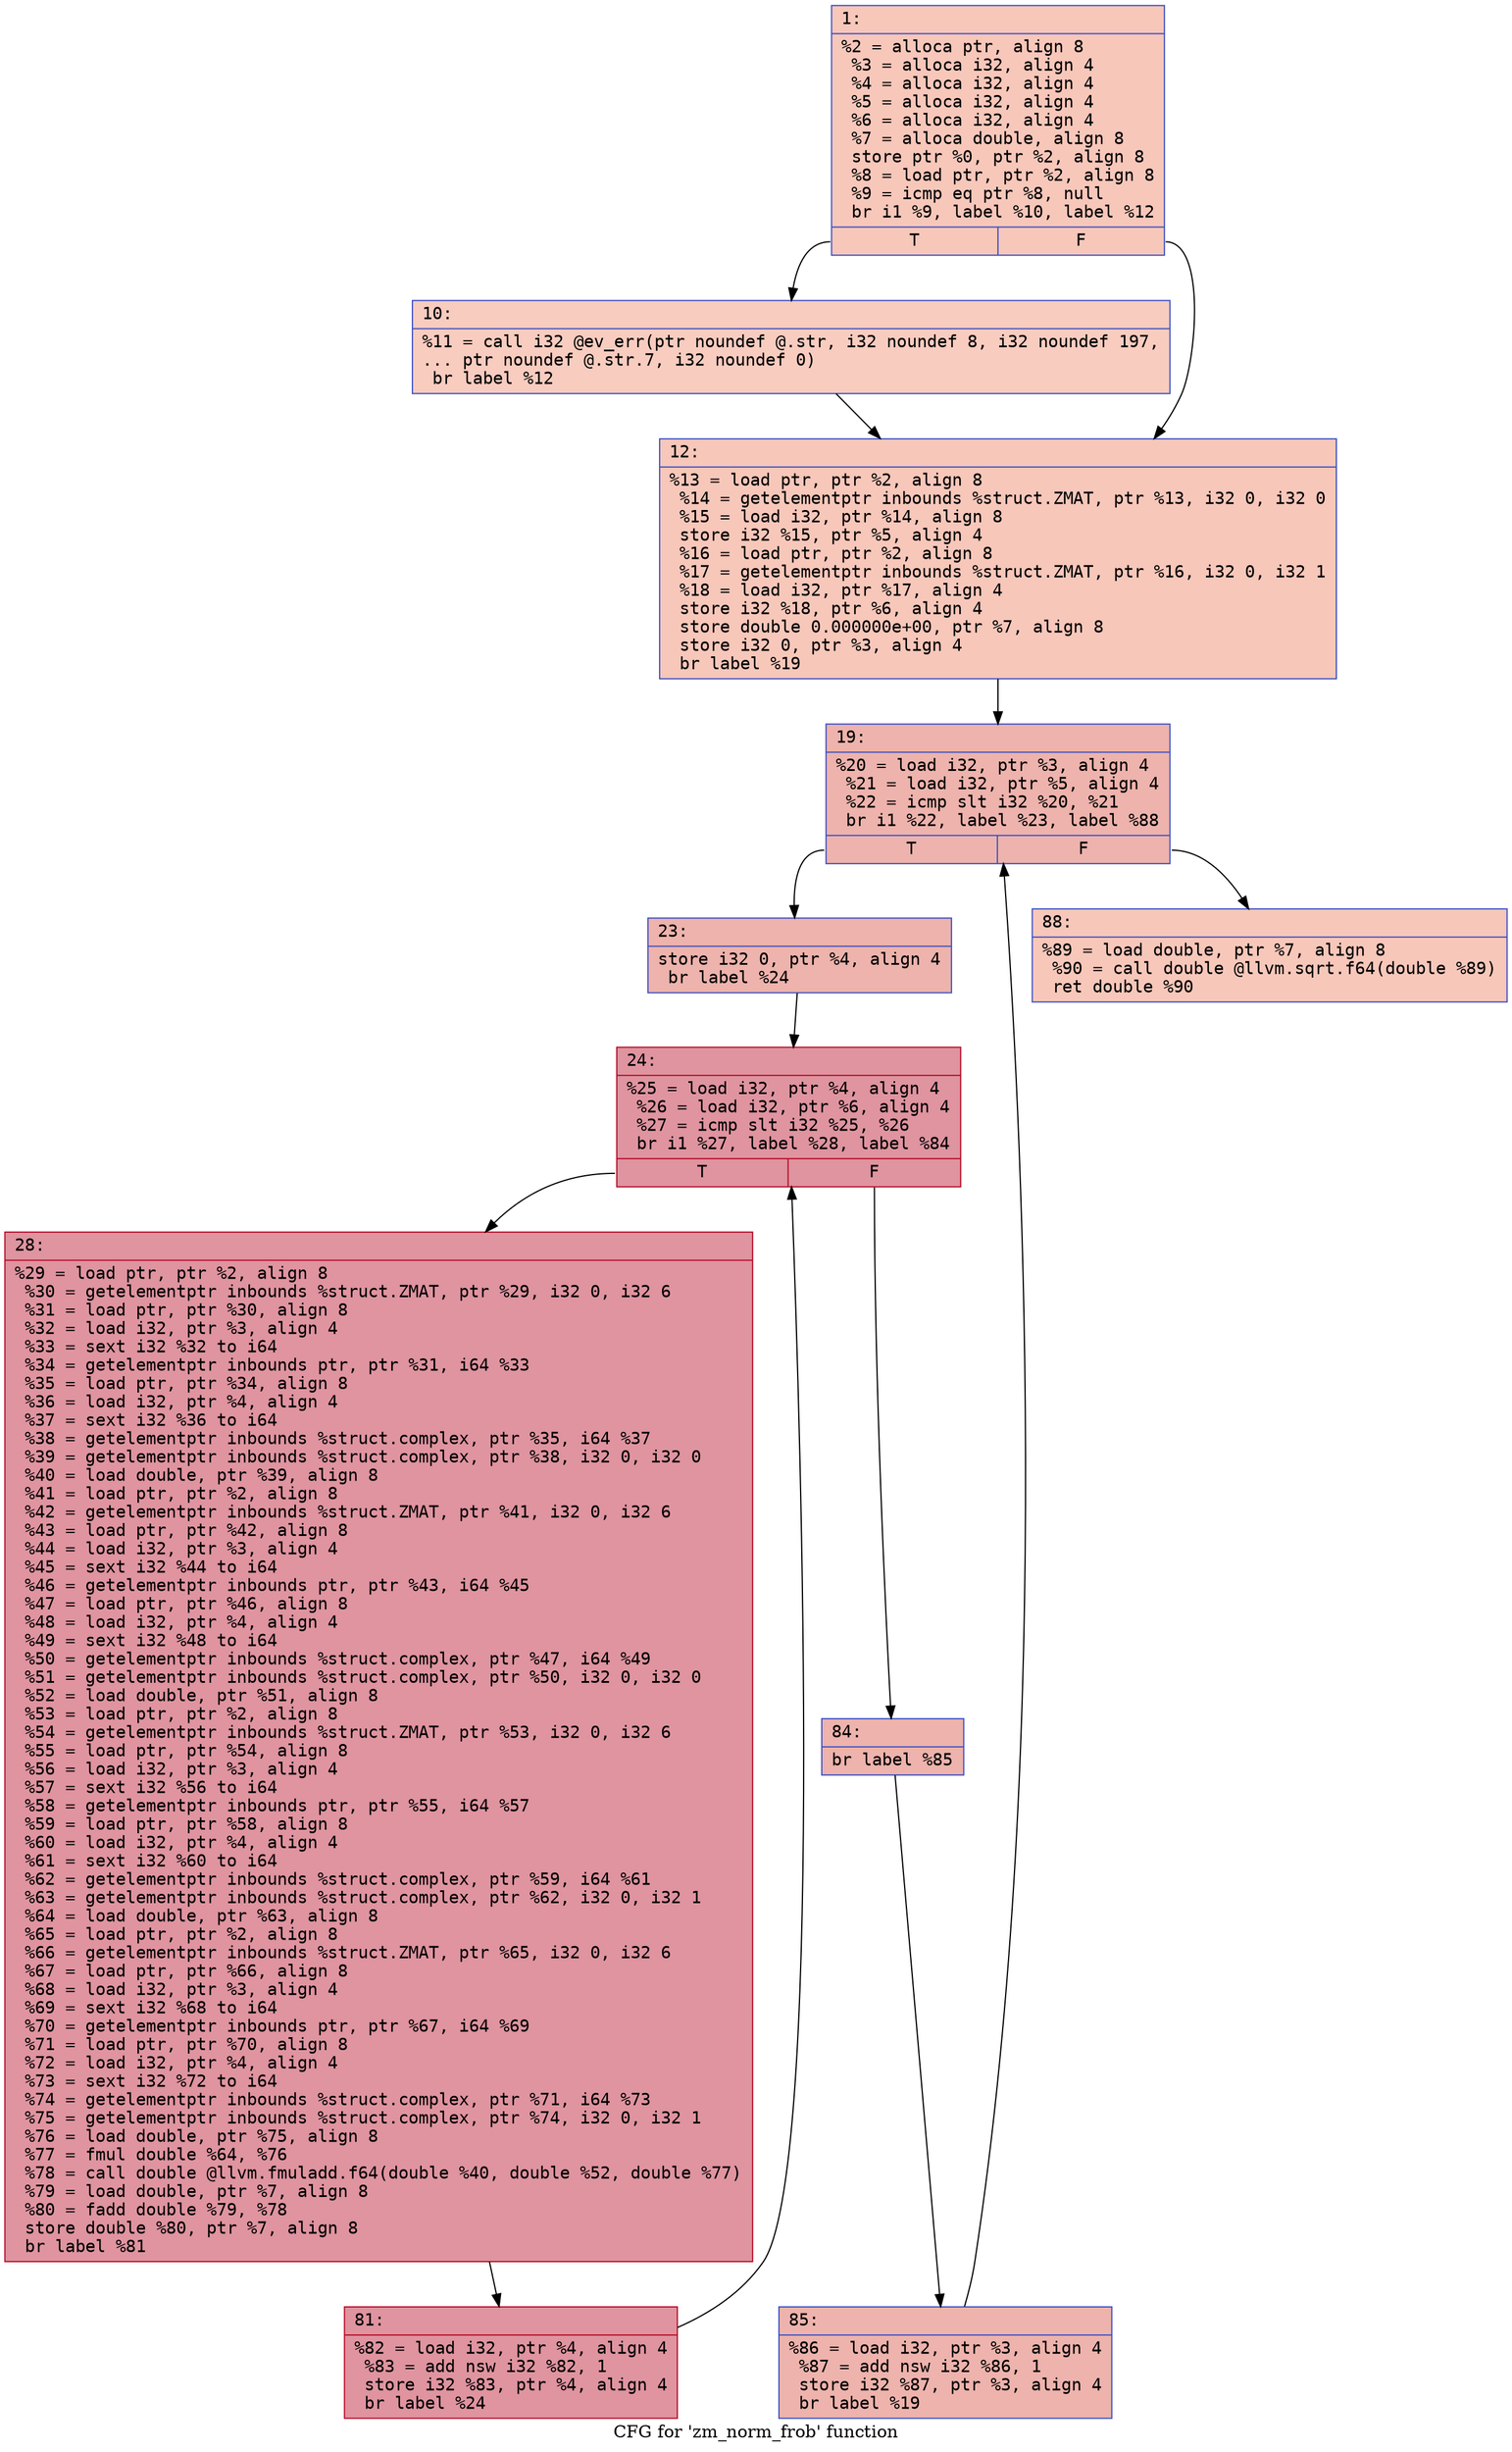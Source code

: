 digraph "CFG for 'zm_norm_frob' function" {
	label="CFG for 'zm_norm_frob' function";

	Node0x600003cc7f20 [shape=record,color="#3d50c3ff", style=filled, fillcolor="#ec7f6370" fontname="Courier",label="{1:\l|  %2 = alloca ptr, align 8\l  %3 = alloca i32, align 4\l  %4 = alloca i32, align 4\l  %5 = alloca i32, align 4\l  %6 = alloca i32, align 4\l  %7 = alloca double, align 8\l  store ptr %0, ptr %2, align 8\l  %8 = load ptr, ptr %2, align 8\l  %9 = icmp eq ptr %8, null\l  br i1 %9, label %10, label %12\l|{<s0>T|<s1>F}}"];
	Node0x600003cc7f20:s0 -> Node0x600003cc7f70[tooltip="1 -> 10\nProbability 37.50%" ];
	Node0x600003cc7f20:s1 -> Node0x600003cc0000[tooltip="1 -> 12\nProbability 62.50%" ];
	Node0x600003cc7f70 [shape=record,color="#3d50c3ff", style=filled, fillcolor="#f08b6e70" fontname="Courier",label="{10:\l|  %11 = call i32 @ev_err(ptr noundef @.str, i32 noundef 8, i32 noundef 197,\l... ptr noundef @.str.7, i32 noundef 0)\l  br label %12\l}"];
	Node0x600003cc7f70 -> Node0x600003cc0000[tooltip="10 -> 12\nProbability 100.00%" ];
	Node0x600003cc0000 [shape=record,color="#3d50c3ff", style=filled, fillcolor="#ec7f6370" fontname="Courier",label="{12:\l|  %13 = load ptr, ptr %2, align 8\l  %14 = getelementptr inbounds %struct.ZMAT, ptr %13, i32 0, i32 0\l  %15 = load i32, ptr %14, align 8\l  store i32 %15, ptr %5, align 4\l  %16 = load ptr, ptr %2, align 8\l  %17 = getelementptr inbounds %struct.ZMAT, ptr %16, i32 0, i32 1\l  %18 = load i32, ptr %17, align 4\l  store i32 %18, ptr %6, align 4\l  store double 0.000000e+00, ptr %7, align 8\l  store i32 0, ptr %3, align 4\l  br label %19\l}"];
	Node0x600003cc0000 -> Node0x600003cc0050[tooltip="12 -> 19\nProbability 100.00%" ];
	Node0x600003cc0050 [shape=record,color="#3d50c3ff", style=filled, fillcolor="#d6524470" fontname="Courier",label="{19:\l|  %20 = load i32, ptr %3, align 4\l  %21 = load i32, ptr %5, align 4\l  %22 = icmp slt i32 %20, %21\l  br i1 %22, label %23, label %88\l|{<s0>T|<s1>F}}"];
	Node0x600003cc0050:s0 -> Node0x600003cc00a0[tooltip="19 -> 23\nProbability 96.88%" ];
	Node0x600003cc0050:s1 -> Node0x600003cc0280[tooltip="19 -> 88\nProbability 3.12%" ];
	Node0x600003cc00a0 [shape=record,color="#3d50c3ff", style=filled, fillcolor="#d6524470" fontname="Courier",label="{23:\l|  store i32 0, ptr %4, align 4\l  br label %24\l}"];
	Node0x600003cc00a0 -> Node0x600003cc00f0[tooltip="23 -> 24\nProbability 100.00%" ];
	Node0x600003cc00f0 [shape=record,color="#b70d28ff", style=filled, fillcolor="#b70d2870" fontname="Courier",label="{24:\l|  %25 = load i32, ptr %4, align 4\l  %26 = load i32, ptr %6, align 4\l  %27 = icmp slt i32 %25, %26\l  br i1 %27, label %28, label %84\l|{<s0>T|<s1>F}}"];
	Node0x600003cc00f0:s0 -> Node0x600003cc0140[tooltip="24 -> 28\nProbability 96.88%" ];
	Node0x600003cc00f0:s1 -> Node0x600003cc01e0[tooltip="24 -> 84\nProbability 3.12%" ];
	Node0x600003cc0140 [shape=record,color="#b70d28ff", style=filled, fillcolor="#b70d2870" fontname="Courier",label="{28:\l|  %29 = load ptr, ptr %2, align 8\l  %30 = getelementptr inbounds %struct.ZMAT, ptr %29, i32 0, i32 6\l  %31 = load ptr, ptr %30, align 8\l  %32 = load i32, ptr %3, align 4\l  %33 = sext i32 %32 to i64\l  %34 = getelementptr inbounds ptr, ptr %31, i64 %33\l  %35 = load ptr, ptr %34, align 8\l  %36 = load i32, ptr %4, align 4\l  %37 = sext i32 %36 to i64\l  %38 = getelementptr inbounds %struct.complex, ptr %35, i64 %37\l  %39 = getelementptr inbounds %struct.complex, ptr %38, i32 0, i32 0\l  %40 = load double, ptr %39, align 8\l  %41 = load ptr, ptr %2, align 8\l  %42 = getelementptr inbounds %struct.ZMAT, ptr %41, i32 0, i32 6\l  %43 = load ptr, ptr %42, align 8\l  %44 = load i32, ptr %3, align 4\l  %45 = sext i32 %44 to i64\l  %46 = getelementptr inbounds ptr, ptr %43, i64 %45\l  %47 = load ptr, ptr %46, align 8\l  %48 = load i32, ptr %4, align 4\l  %49 = sext i32 %48 to i64\l  %50 = getelementptr inbounds %struct.complex, ptr %47, i64 %49\l  %51 = getelementptr inbounds %struct.complex, ptr %50, i32 0, i32 0\l  %52 = load double, ptr %51, align 8\l  %53 = load ptr, ptr %2, align 8\l  %54 = getelementptr inbounds %struct.ZMAT, ptr %53, i32 0, i32 6\l  %55 = load ptr, ptr %54, align 8\l  %56 = load i32, ptr %3, align 4\l  %57 = sext i32 %56 to i64\l  %58 = getelementptr inbounds ptr, ptr %55, i64 %57\l  %59 = load ptr, ptr %58, align 8\l  %60 = load i32, ptr %4, align 4\l  %61 = sext i32 %60 to i64\l  %62 = getelementptr inbounds %struct.complex, ptr %59, i64 %61\l  %63 = getelementptr inbounds %struct.complex, ptr %62, i32 0, i32 1\l  %64 = load double, ptr %63, align 8\l  %65 = load ptr, ptr %2, align 8\l  %66 = getelementptr inbounds %struct.ZMAT, ptr %65, i32 0, i32 6\l  %67 = load ptr, ptr %66, align 8\l  %68 = load i32, ptr %3, align 4\l  %69 = sext i32 %68 to i64\l  %70 = getelementptr inbounds ptr, ptr %67, i64 %69\l  %71 = load ptr, ptr %70, align 8\l  %72 = load i32, ptr %4, align 4\l  %73 = sext i32 %72 to i64\l  %74 = getelementptr inbounds %struct.complex, ptr %71, i64 %73\l  %75 = getelementptr inbounds %struct.complex, ptr %74, i32 0, i32 1\l  %76 = load double, ptr %75, align 8\l  %77 = fmul double %64, %76\l  %78 = call double @llvm.fmuladd.f64(double %40, double %52, double %77)\l  %79 = load double, ptr %7, align 8\l  %80 = fadd double %79, %78\l  store double %80, ptr %7, align 8\l  br label %81\l}"];
	Node0x600003cc0140 -> Node0x600003cc0190[tooltip="28 -> 81\nProbability 100.00%" ];
	Node0x600003cc0190 [shape=record,color="#b70d28ff", style=filled, fillcolor="#b70d2870" fontname="Courier",label="{81:\l|  %82 = load i32, ptr %4, align 4\l  %83 = add nsw i32 %82, 1\l  store i32 %83, ptr %4, align 4\l  br label %24\l}"];
	Node0x600003cc0190 -> Node0x600003cc00f0[tooltip="81 -> 24\nProbability 100.00%" ];
	Node0x600003cc01e0 [shape=record,color="#3d50c3ff", style=filled, fillcolor="#d6524470" fontname="Courier",label="{84:\l|  br label %85\l}"];
	Node0x600003cc01e0 -> Node0x600003cc0230[tooltip="84 -> 85\nProbability 100.00%" ];
	Node0x600003cc0230 [shape=record,color="#3d50c3ff", style=filled, fillcolor="#d6524470" fontname="Courier",label="{85:\l|  %86 = load i32, ptr %3, align 4\l  %87 = add nsw i32 %86, 1\l  store i32 %87, ptr %3, align 4\l  br label %19\l}"];
	Node0x600003cc0230 -> Node0x600003cc0050[tooltip="85 -> 19\nProbability 100.00%" ];
	Node0x600003cc0280 [shape=record,color="#3d50c3ff", style=filled, fillcolor="#ec7f6370" fontname="Courier",label="{88:\l|  %89 = load double, ptr %7, align 8\l  %90 = call double @llvm.sqrt.f64(double %89)\l  ret double %90\l}"];
}
